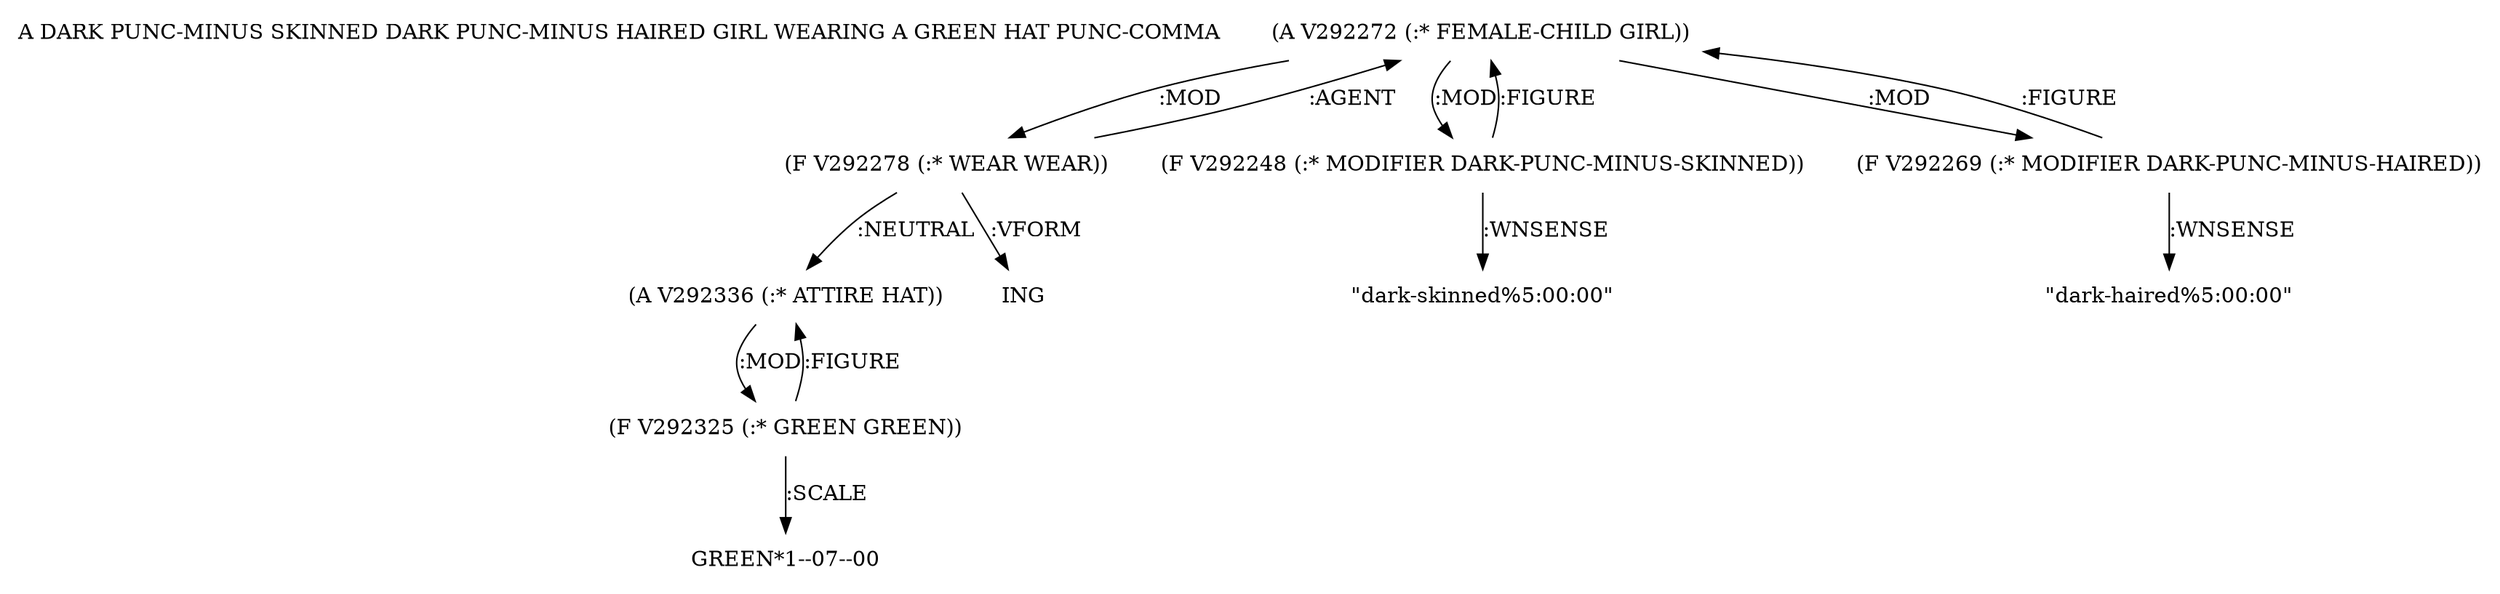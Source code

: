 digraph Terms {
  node [shape=none]
  "A DARK PUNC-MINUS SKINNED DARK PUNC-MINUS HAIRED GIRL WEARING A GREEN HAT PUNC-COMMA"
  "V292272" [label="(A V292272 (:* FEMALE-CHILD GIRL))"]
  "V292272" -> "V292278" [label=":MOD"]
  "V292272" -> "V292248" [label=":MOD"]
  "V292272" -> "V292269" [label=":MOD"]
  "V292248" [label="(F V292248 (:* MODIFIER DARK-PUNC-MINUS-SKINNED))"]
  "V292248" -> "V292272" [label=":FIGURE"]
  "V292248" -> "NT295044" [label=":WNSENSE"]
  "NT295044" [label="\"dark-skinned%5:00:00\""]
  "V292269" [label="(F V292269 (:* MODIFIER DARK-PUNC-MINUS-HAIRED))"]
  "V292269" -> "V292272" [label=":FIGURE"]
  "V292269" -> "NT295045" [label=":WNSENSE"]
  "NT295045" [label="\"dark-haired%5:00:00\""]
  "V292278" [label="(F V292278 (:* WEAR WEAR))"]
  "V292278" -> "V292272" [label=":AGENT"]
  "V292278" -> "V292336" [label=":NEUTRAL"]
  "V292278" -> "NT295046" [label=":VFORM"]
  "NT295046" [label="ING"]
  "V292336" [label="(A V292336 (:* ATTIRE HAT))"]
  "V292336" -> "V292325" [label=":MOD"]
  "V292325" [label="(F V292325 (:* GREEN GREEN))"]
  "V292325" -> "V292336" [label=":FIGURE"]
  "V292325" -> "NT295047" [label=":SCALE"]
  "NT295047" [label="GREEN*1--07--00"]
}
